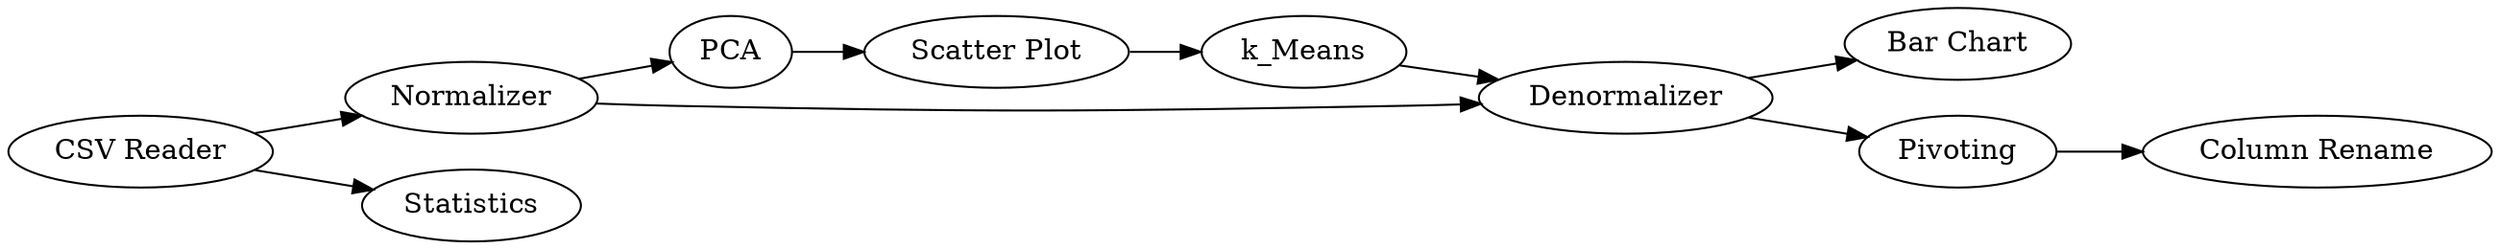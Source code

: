 digraph {
	2 -> 27
	1 -> 2
	3 -> 4
	21 -> 3
	4 -> 26
	4 -> 28
	27 -> 21
	1 -> 14
	2 -> 4
	28 -> 29
	27 [label=PCA]
	1 [label="CSV Reader"]
	29 [label="Column Rename"]
	28 [label=Pivoting]
	4 [label=Denormalizer]
	26 [label="Bar Chart"]
	21 [label="Scatter Plot"]
	14 [label=Statistics]
	3 [label=k_Means]
	2 [label=Normalizer]
	rankdir=LR
}
